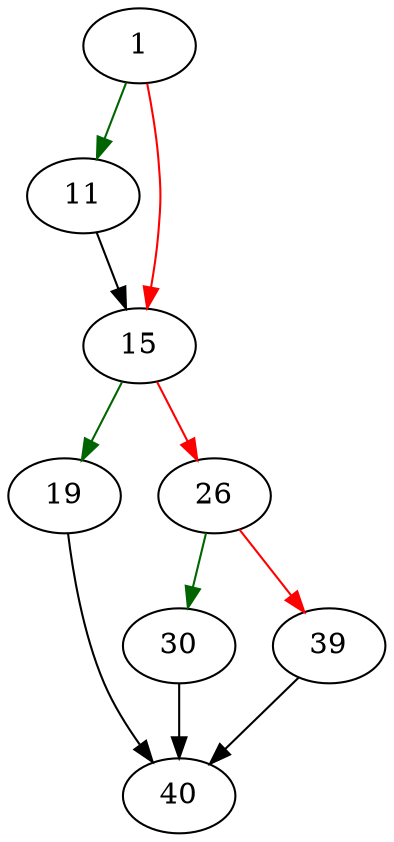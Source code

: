 strict digraph "sqlite3ExprVectorSize" {
	// Node definitions.
	1 [entry=true];
	11;
	15;
	19;
	26;
	40;
	30;
	39;

	// Edge definitions.
	1 -> 11 [
		color=darkgreen
		cond=true
	];
	1 -> 15 [
		color=red
		cond=false
	];
	11 -> 15;
	15 -> 19 [
		color=darkgreen
		cond=true
	];
	15 -> 26 [
		color=red
		cond=false
	];
	19 -> 40;
	26 -> 30 [
		color=darkgreen
		cond=true
	];
	26 -> 39 [
		color=red
		cond=false
	];
	30 -> 40;
	39 -> 40;
}